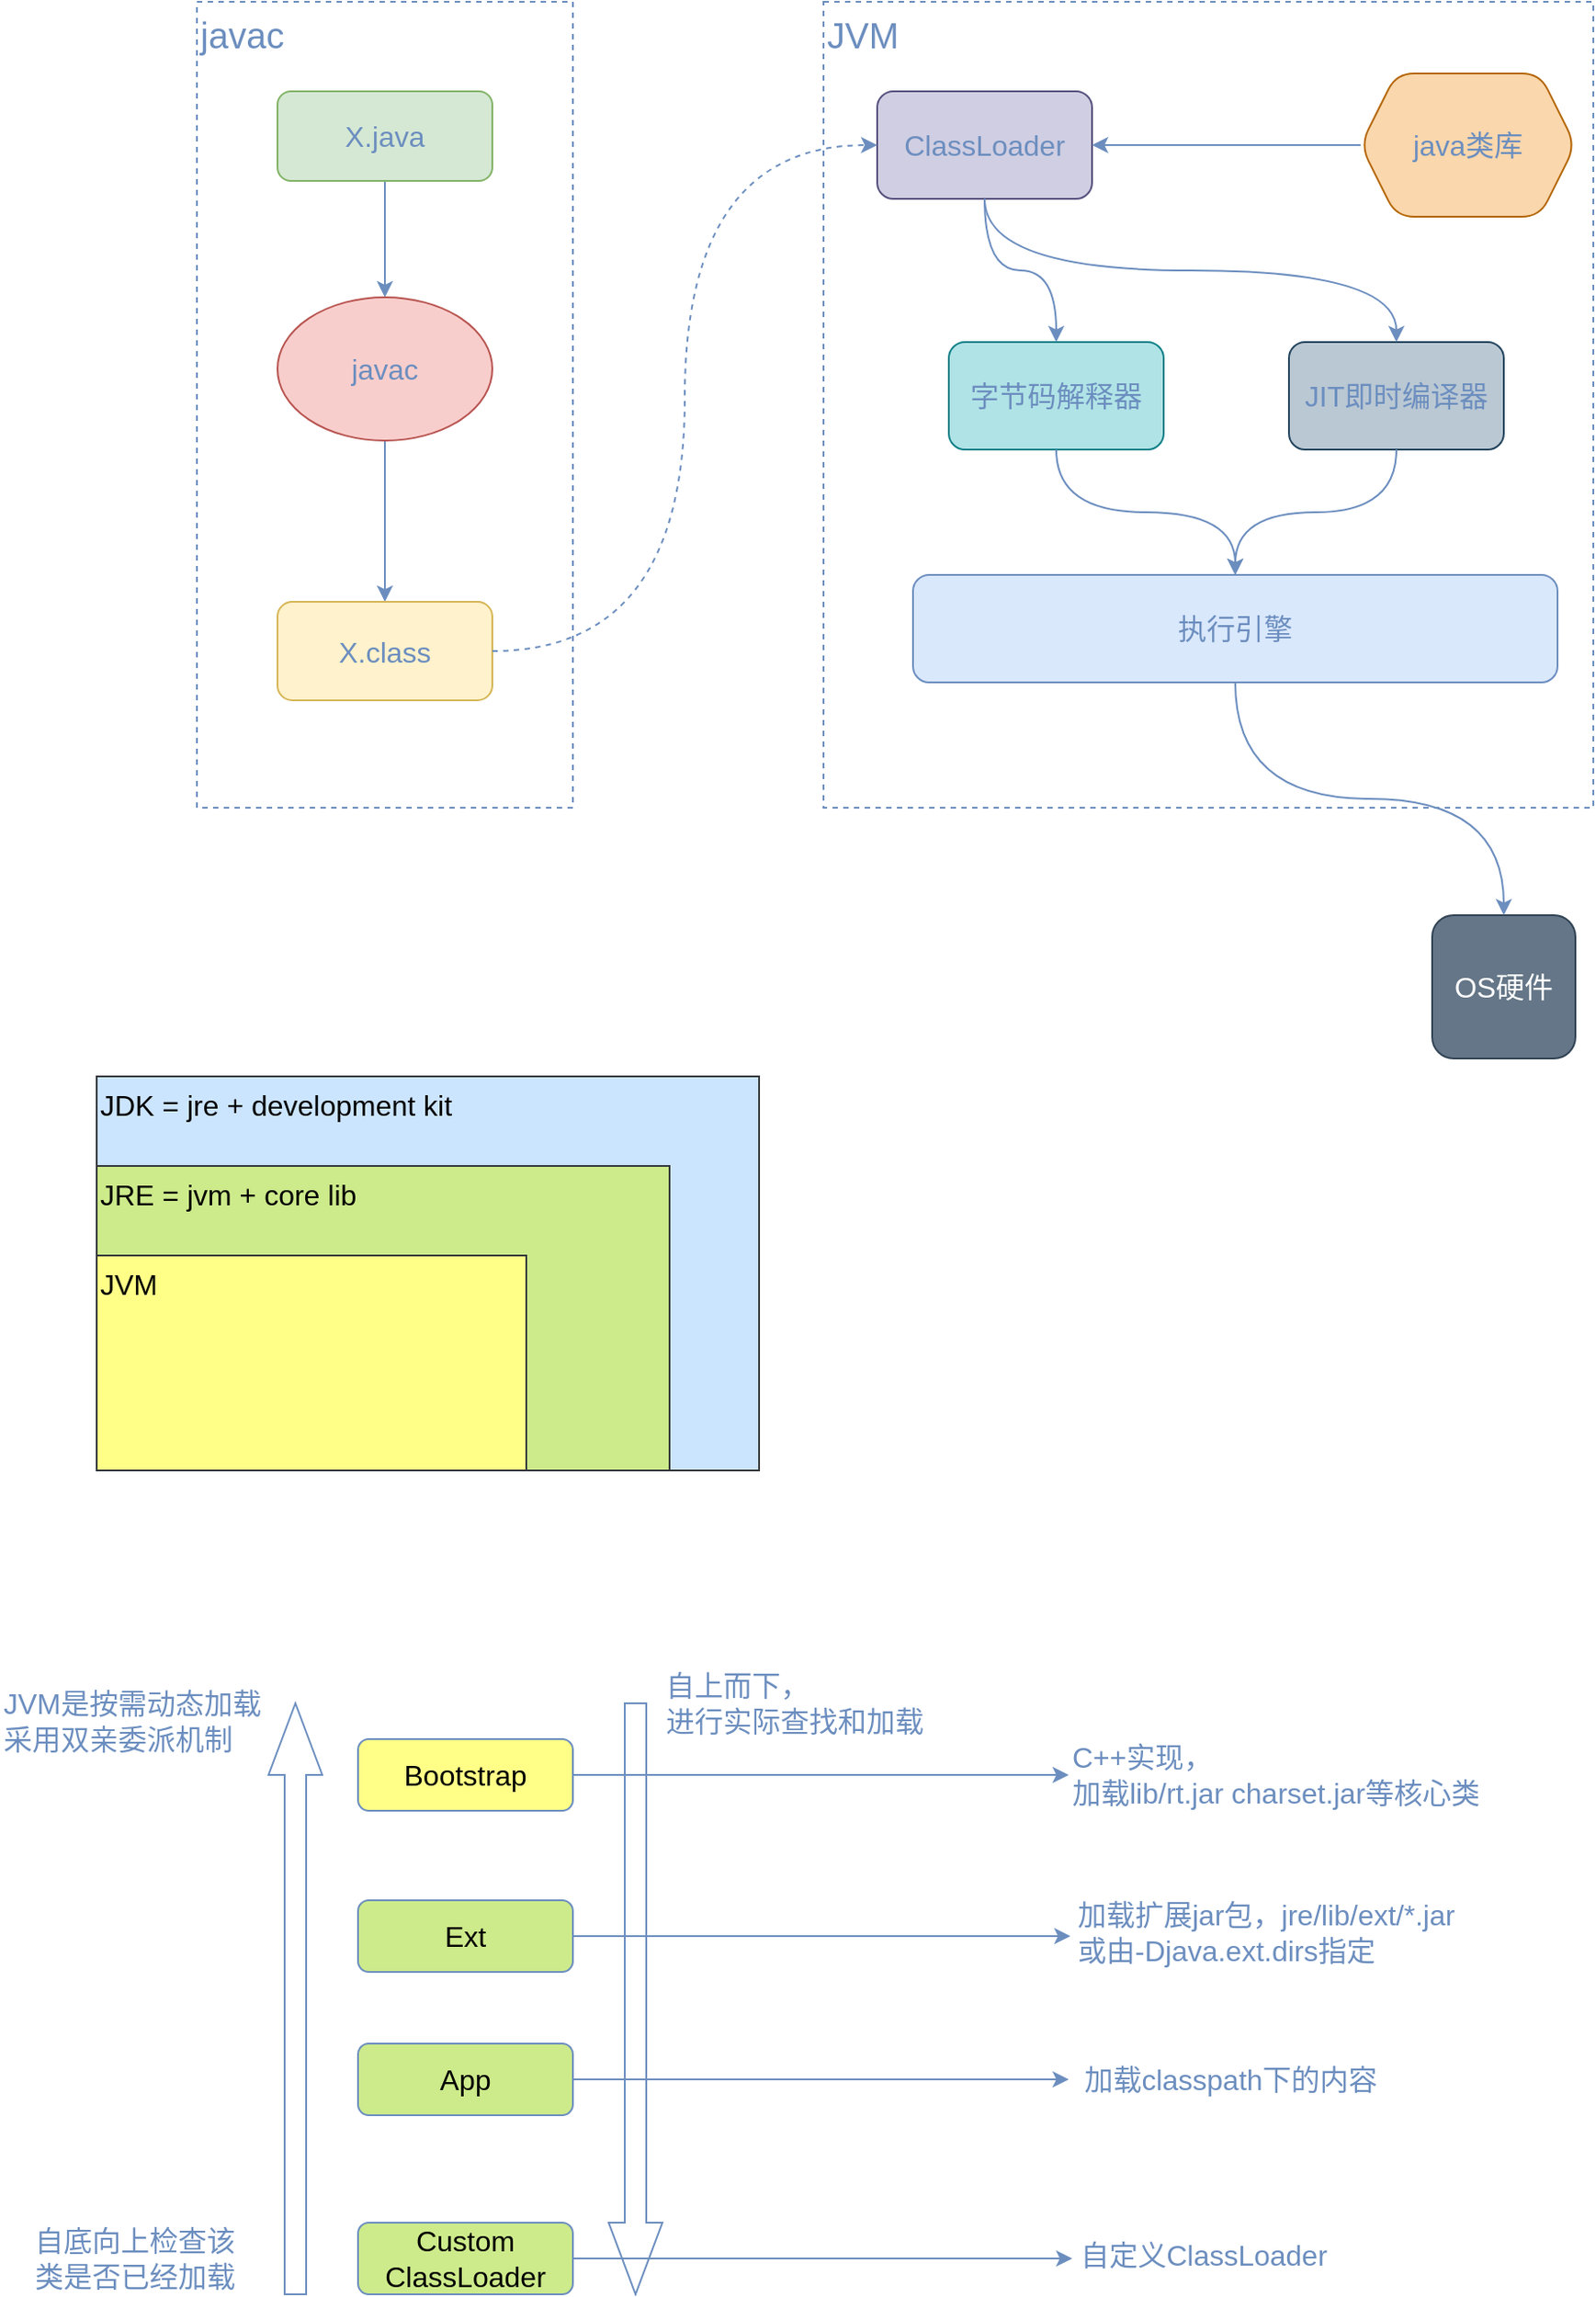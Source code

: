 <mxfile version="14.1.8" type="device"><diagram id="YxIqq3QNfJG72951-beq" name="第 1 页"><mxGraphModel dx="2249" dy="823" grid="1" gridSize="10" guides="1" tooltips="1" connect="1" arrows="1" fold="1" page="1" pageScale="1" pageWidth="827" pageHeight="1169" math="0" shadow="0"><root><mxCell id="0"/><mxCell id="1" parent="0"/><mxCell id="mfcKqJSpaAtAY9PZueGf-1" value="javac" style="rounded=0;whiteSpace=wrap;html=1;fillColor=none;strokeColor=#6C8EBF;dashed=1;align=left;verticalAlign=top;fontSize=20;fontColor=#6C8EBF;" vertex="1" parent="1"><mxGeometry x="100" y="80" width="210" height="450" as="geometry"/></mxCell><mxCell id="mfcKqJSpaAtAY9PZueGf-4" value="" style="edgeStyle=orthogonalEdgeStyle;rounded=0;orthogonalLoop=1;jettySize=auto;html=1;fontSize=16;strokeColor=#6C8EBF;fontColor=#6C8EBF;" edge="1" parent="1" source="mfcKqJSpaAtAY9PZueGf-2" target="mfcKqJSpaAtAY9PZueGf-3"><mxGeometry relative="1" as="geometry"/></mxCell><mxCell id="mfcKqJSpaAtAY9PZueGf-2" value="X.java" style="rounded=1;whiteSpace=wrap;html=1;strokeColor=#82b366;fillColor=#d5e8d4;fontSize=16;align=center;fontColor=#6C8EBF;" vertex="1" parent="1"><mxGeometry x="145" y="130" width="120" height="50" as="geometry"/></mxCell><mxCell id="mfcKqJSpaAtAY9PZueGf-6" value="" style="edgeStyle=orthogonalEdgeStyle;rounded=0;orthogonalLoop=1;jettySize=auto;html=1;fontSize=16;strokeColor=#6C8EBF;fontColor=#6C8EBF;" edge="1" parent="1" source="mfcKqJSpaAtAY9PZueGf-3" target="mfcKqJSpaAtAY9PZueGf-5"><mxGeometry relative="1" as="geometry"/></mxCell><mxCell id="mfcKqJSpaAtAY9PZueGf-3" value="javac" style="ellipse;whiteSpace=wrap;html=1;rounded=1;fontSize=16;strokeColor=#b85450;fillColor=#f8cecc;fontColor=#6C8EBF;" vertex="1" parent="1"><mxGeometry x="145" y="245" width="120" height="80" as="geometry"/></mxCell><mxCell id="mfcKqJSpaAtAY9PZueGf-5" value="X.class" style="whiteSpace=wrap;html=1;rounded=1;fontSize=16;strokeColor=#d6b656;fillColor=#fff2cc;fontColor=#6C8EBF;" vertex="1" parent="1"><mxGeometry x="145" y="415" width="120" height="55" as="geometry"/></mxCell><mxCell id="mfcKqJSpaAtAY9PZueGf-8" value="JVM" style="rounded=0;whiteSpace=wrap;html=1;fillColor=none;strokeColor=#6C8EBF;dashed=1;align=left;verticalAlign=top;fontSize=20;fontColor=#6C8EBF;" vertex="1" parent="1"><mxGeometry x="450" y="80" width="430" height="450" as="geometry"/></mxCell><mxCell id="mfcKqJSpaAtAY9PZueGf-10" value="ClassLoader" style="rounded=1;whiteSpace=wrap;html=1;strokeColor=#56517e;fillColor=#d0cee2;fontSize=16;align=center;fontColor=#6C8EBF;" vertex="1" parent="1"><mxGeometry x="480" y="130" width="120" height="60" as="geometry"/></mxCell><mxCell id="mfcKqJSpaAtAY9PZueGf-11" value="" style="endArrow=classic;html=1;fontSize=16;entryX=0;entryY=0.5;entryDx=0;entryDy=0;edgeStyle=orthogonalEdgeStyle;curved=1;dashed=1;strokeColor=#6C8EBF;fontColor=#6C8EBF;" edge="1" parent="1" source="mfcKqJSpaAtAY9PZueGf-5" target="mfcKqJSpaAtAY9PZueGf-10"><mxGeometry width="50" height="50" relative="1" as="geometry"><mxPoint x="560" y="450" as="sourcePoint"/><mxPoint x="610" y="400" as="targetPoint"/></mxGeometry></mxCell><mxCell id="mfcKqJSpaAtAY9PZueGf-12" value="java类库" style="shape=hexagon;perimeter=hexagonPerimeter2;whiteSpace=wrap;html=1;fixedSize=1;strokeColor=#b46504;fillColor=#fad7ac;fontSize=16;align=center;fontColor=#6C8EBF;rounded=1;" vertex="1" parent="1"><mxGeometry x="750" y="120" width="120" height="80" as="geometry"/></mxCell><mxCell id="mfcKqJSpaAtAY9PZueGf-13" value="" style="endArrow=classic;html=1;strokeColor=#6C8EBF;fontSize=16;entryX=1;entryY=0.5;entryDx=0;entryDy=0;fontColor=#6C8EBF;edgeStyle=orthogonalEdgeStyle;curved=1;" edge="1" parent="1" source="mfcKqJSpaAtAY9PZueGf-12" target="mfcKqJSpaAtAY9PZueGf-10"><mxGeometry width="50" height="50" relative="1" as="geometry"><mxPoint x="680" y="280" as="sourcePoint"/><mxPoint x="730" y="230" as="targetPoint"/></mxGeometry></mxCell><mxCell id="mfcKqJSpaAtAY9PZueGf-14" value="字节码解释器" style="rounded=1;whiteSpace=wrap;html=1;strokeColor=#0e8088;fillColor=#b0e3e6;fontSize=16;align=center;fontColor=#6C8EBF;" vertex="1" parent="1"><mxGeometry x="520" y="270" width="120" height="60" as="geometry"/></mxCell><mxCell id="mfcKqJSpaAtAY9PZueGf-15" value="JIT即时编译器" style="rounded=1;whiteSpace=wrap;html=1;strokeColor=#23445d;fillColor=#bac8d3;fontSize=16;align=center;fontColor=#6C8EBF;" vertex="1" parent="1"><mxGeometry x="710" y="270" width="120" height="60" as="geometry"/></mxCell><mxCell id="mfcKqJSpaAtAY9PZueGf-16" value="" style="endArrow=classic;html=1;strokeColor=#6C8EBF;fontSize=16;exitX=0.5;exitY=1;exitDx=0;exitDy=0;fontColor=#6C8EBF;edgeStyle=orthogonalEdgeStyle;curved=1;" edge="1" parent="1" source="mfcKqJSpaAtAY9PZueGf-10" target="mfcKqJSpaAtAY9PZueGf-14"><mxGeometry width="50" height="50" relative="1" as="geometry"><mxPoint x="490" y="450" as="sourcePoint"/><mxPoint x="540" y="400" as="targetPoint"/></mxGeometry></mxCell><mxCell id="mfcKqJSpaAtAY9PZueGf-17" value="" style="endArrow=classic;html=1;strokeColor=#6C8EBF;fontSize=16;exitX=0.5;exitY=1;exitDx=0;exitDy=0;entryX=0.5;entryY=0;entryDx=0;entryDy=0;fontColor=#6C8EBF;edgeStyle=orthogonalEdgeStyle;curved=1;" edge="1" parent="1" source="mfcKqJSpaAtAY9PZueGf-10" target="mfcKqJSpaAtAY9PZueGf-15"><mxGeometry width="50" height="50" relative="1" as="geometry"><mxPoint x="550" y="200" as="sourcePoint"/><mxPoint x="579.091" y="280" as="targetPoint"/></mxGeometry></mxCell><mxCell id="mfcKqJSpaAtAY9PZueGf-18" value="执行引擎" style="rounded=1;whiteSpace=wrap;html=1;strokeColor=#6c8ebf;fillColor=#dae8fc;fontSize=16;align=center;fontColor=#6C8EBF;" vertex="1" parent="1"><mxGeometry x="500" y="400" width="360" height="60" as="geometry"/></mxCell><mxCell id="mfcKqJSpaAtAY9PZueGf-19" value="" style="endArrow=classic;html=1;strokeColor=#6C8EBF;fontSize=16;exitX=0.5;exitY=1;exitDx=0;exitDy=0;fontColor=#6C8EBF;entryX=0.5;entryY=0;entryDx=0;entryDy=0;edgeStyle=orthogonalEdgeStyle;curved=1;" edge="1" parent="1" source="mfcKqJSpaAtAY9PZueGf-14" target="mfcKqJSpaAtAY9PZueGf-18"><mxGeometry width="50" height="50" relative="1" as="geometry"><mxPoint x="550" y="200" as="sourcePoint"/><mxPoint x="579.091" y="280" as="targetPoint"/></mxGeometry></mxCell><mxCell id="mfcKqJSpaAtAY9PZueGf-20" value="" style="endArrow=classic;html=1;strokeColor=#6C8EBF;fontSize=16;exitX=0.5;exitY=1;exitDx=0;exitDy=0;fontColor=#6C8EBF;entryX=0.5;entryY=0;entryDx=0;entryDy=0;edgeStyle=orthogonalEdgeStyle;curved=1;" edge="1" parent="1" source="mfcKqJSpaAtAY9PZueGf-15" target="mfcKqJSpaAtAY9PZueGf-18"><mxGeometry width="50" height="50" relative="1" as="geometry"><mxPoint x="590" y="340" as="sourcePoint"/><mxPoint x="690" y="410" as="targetPoint"/></mxGeometry></mxCell><mxCell id="mfcKqJSpaAtAY9PZueGf-21" value="OS硬件" style="whiteSpace=wrap;html=1;aspect=fixed;strokeColor=#314354;fillColor=#647687;fontSize=16;fontColor=#ffffff;align=center;rounded=1;" vertex="1" parent="1"><mxGeometry x="790" y="590" width="80" height="80" as="geometry"/></mxCell><mxCell id="mfcKqJSpaAtAY9PZueGf-22" value="" style="endArrow=classic;html=1;strokeColor=#6C8EBF;fontSize=16;fontColor=#6C8EBF;entryX=0.5;entryY=0;entryDx=0;entryDy=0;edgeStyle=orthogonalEdgeStyle;curved=1;" edge="1" parent="1" source="mfcKqJSpaAtAY9PZueGf-18" target="mfcKqJSpaAtAY9PZueGf-21"><mxGeometry width="50" height="50" relative="1" as="geometry"><mxPoint x="780" y="340" as="sourcePoint"/><mxPoint x="690" y="410" as="targetPoint"/></mxGeometry></mxCell><mxCell id="mfcKqJSpaAtAY9PZueGf-23" value="JDK = jre + development kit" style="rounded=0;whiteSpace=wrap;html=1;strokeColor=#36393d;fillColor=#cce5ff;fontSize=16;align=left;verticalAlign=top;" vertex="1" parent="1"><mxGeometry x="44" y="680" width="370" height="220" as="geometry"/></mxCell><mxCell id="mfcKqJSpaAtAY9PZueGf-24" value="JRE = jvm + core lib" style="rounded=0;whiteSpace=wrap;html=1;strokeColor=#36393d;fillColor=#cdeb8b;fontSize=16;align=left;verticalAlign=top;" vertex="1" parent="1"><mxGeometry x="44" y="730" width="320" height="170" as="geometry"/></mxCell><mxCell id="mfcKqJSpaAtAY9PZueGf-25" value="JVM" style="rounded=0;whiteSpace=wrap;html=1;strokeColor=#36393d;fillColor=#ffff88;fontSize=16;align=left;verticalAlign=top;" vertex="1" parent="1"><mxGeometry x="44" y="780" width="240" height="120" as="geometry"/></mxCell><mxCell id="mfcKqJSpaAtAY9PZueGf-41" value="" style="edgeStyle=orthogonalEdgeStyle;curved=1;rounded=0;orthogonalLoop=1;jettySize=auto;html=1;strokeColor=#6C8EBF;fontSize=16;fontColor=#6C8EBF;" edge="1" parent="1" source="mfcKqJSpaAtAY9PZueGf-30" target="mfcKqJSpaAtAY9PZueGf-42"><mxGeometry relative="1" as="geometry"><mxPoint x="600" y="1070" as="targetPoint"/></mxGeometry></mxCell><mxCell id="mfcKqJSpaAtAY9PZueGf-30" value="Bootstrap" style="rounded=1;whiteSpace=wrap;html=1;fillColor=#ffff88;fontSize=16;align=center;strokeColor=#6C8EBF;" vertex="1" parent="1"><mxGeometry x="190" y="1050" width="120" height="40" as="geometry"/></mxCell><mxCell id="mfcKqJSpaAtAY9PZueGf-43" value="" style="edgeStyle=orthogonalEdgeStyle;curved=1;rounded=0;orthogonalLoop=1;jettySize=auto;html=1;strokeColor=#6C8EBF;fontSize=16;fontColor=#6C8EBF;entryX=-0.009;entryY=0.55;entryDx=0;entryDy=0;entryPerimeter=0;" edge="1" parent="1" source="mfcKqJSpaAtAY9PZueGf-31" target="mfcKqJSpaAtAY9PZueGf-44"><mxGeometry relative="1" as="geometry"><mxPoint x="580" y="1160" as="targetPoint"/></mxGeometry></mxCell><mxCell id="mfcKqJSpaAtAY9PZueGf-31" value="Ext" style="rounded=1;whiteSpace=wrap;html=1;fillColor=#cdeb8b;fontSize=16;align=center;strokeColor=#6C8EBF;" vertex="1" parent="1"><mxGeometry x="190" y="1140" width="120" height="40" as="geometry"/></mxCell><mxCell id="mfcKqJSpaAtAY9PZueGf-46" value="" style="edgeStyle=orthogonalEdgeStyle;curved=1;rounded=0;orthogonalLoop=1;jettySize=auto;html=1;strokeColor=#6C8EBF;fontSize=16;fontColor=#6C8EBF;" edge="1" parent="1" source="mfcKqJSpaAtAY9PZueGf-32" target="mfcKqJSpaAtAY9PZueGf-47"><mxGeometry relative="1" as="geometry"><mxPoint x="580" y="1240" as="targetPoint"/></mxGeometry></mxCell><mxCell id="mfcKqJSpaAtAY9PZueGf-32" value="App" style="rounded=1;whiteSpace=wrap;html=1;fillColor=#cdeb8b;fontSize=16;align=center;strokeColor=#6C8EBF;" vertex="1" parent="1"><mxGeometry x="190" y="1220" width="120" height="40" as="geometry"/></mxCell><mxCell id="mfcKqJSpaAtAY9PZueGf-48" value="" style="edgeStyle=orthogonalEdgeStyle;curved=1;rounded=0;orthogonalLoop=1;jettySize=auto;html=1;strokeColor=#6C8EBF;fontSize=16;fontColor=#6C8EBF;entryX=0.013;entryY=0.6;entryDx=0;entryDy=0;entryPerimeter=0;" edge="1" parent="1" source="mfcKqJSpaAtAY9PZueGf-33" target="mfcKqJSpaAtAY9PZueGf-49"><mxGeometry relative="1" as="geometry"><mxPoint x="600" y="1340" as="targetPoint"/></mxGeometry></mxCell><mxCell id="mfcKqJSpaAtAY9PZueGf-33" value="Custom ClassLoader" style="rounded=1;whiteSpace=wrap;html=1;fillColor=#cdeb8b;fontSize=16;align=center;strokeColor=#6C8EBF;" vertex="1" parent="1"><mxGeometry x="190" y="1320" width="120" height="40" as="geometry"/></mxCell><mxCell id="mfcKqJSpaAtAY9PZueGf-36" value="" style="html=1;shadow=0;dashed=0;align=center;verticalAlign=middle;shape=mxgraph.arrows2.arrow;dy=0.6;dx=40;direction=north;notch=0;rounded=1;strokeColor=#6C8EBF;fillColor=none;fontSize=16;fontColor=#6C8EBF;" vertex="1" parent="1"><mxGeometry x="140" y="1030" width="30" height="330" as="geometry"/></mxCell><mxCell id="mfcKqJSpaAtAY9PZueGf-37" value="JVM是按需动态加载&lt;br&gt;采用双亲委派机制" style="text;html=1;align=left;verticalAlign=middle;resizable=0;points=[];autosize=1;fontSize=16;fontColor=#6C8EBF;" vertex="1" parent="1"><mxGeometry x="-10" y="1020" width="160" height="40" as="geometry"/></mxCell><mxCell id="mfcKqJSpaAtAY9PZueGf-38" value="自底向上检查该&lt;br&gt;类是否已经加载" style="text;html=1;align=center;verticalAlign=middle;resizable=0;points=[];autosize=1;fontSize=16;fontColor=#6C8EBF;" vertex="1" parent="1"><mxGeometry y="1320" width="130" height="40" as="geometry"/></mxCell><mxCell id="mfcKqJSpaAtAY9PZueGf-39" value="" style="html=1;shadow=0;dashed=0;align=center;verticalAlign=middle;shape=mxgraph.arrows2.arrow;dy=0.6;dx=40;direction=north;notch=0;rounded=1;strokeColor=#6C8EBF;fillColor=none;fontSize=16;fontColor=#6C8EBF;rotation=-180;" vertex="1" parent="1"><mxGeometry x="330" y="1030" width="30" height="330" as="geometry"/></mxCell><mxCell id="mfcKqJSpaAtAY9PZueGf-40" value="自上而下，&lt;br&gt;进行实际查找和加载" style="text;html=1;align=left;verticalAlign=middle;resizable=0;points=[];autosize=1;fontSize=16;fontColor=#6C8EBF;" vertex="1" parent="1"><mxGeometry x="360" y="1010" width="160" height="40" as="geometry"/></mxCell><mxCell id="mfcKqJSpaAtAY9PZueGf-42" value="C++实现，&lt;br&gt;加载lib/rt.jar charset.jar等核心类" style="text;html=1;align=left;verticalAlign=middle;resizable=0;points=[];autosize=1;fontSize=16;fontColor=#6C8EBF;" vertex="1" parent="1"><mxGeometry x="587" y="1050" width="240" height="40" as="geometry"/></mxCell><mxCell id="mfcKqJSpaAtAY9PZueGf-44" value="加载扩展jar包，jre/lib/ext/*.jar&lt;br&gt;或由-Djava.ext.dirs指定" style="text;html=1;align=left;verticalAlign=middle;resizable=0;points=[];autosize=1;fontSize=16;fontColor=#6C8EBF;" vertex="1" parent="1"><mxGeometry x="590" y="1138" width="230" height="40" as="geometry"/></mxCell><mxCell id="mfcKqJSpaAtAY9PZueGf-47" value="加载classpath下的内容" style="text;html=1;align=center;verticalAlign=middle;resizable=0;points=[];autosize=1;fontSize=16;fontColor=#6C8EBF;" vertex="1" parent="1"><mxGeometry x="587" y="1230" width="180" height="20" as="geometry"/></mxCell><mxCell id="mfcKqJSpaAtAY9PZueGf-49" value="自定义ClassLoader" style="text;html=1;align=center;verticalAlign=middle;resizable=0;points=[];autosize=1;fontSize=16;fontColor=#6C8EBF;" vertex="1" parent="1"><mxGeometry x="587" y="1328" width="150" height="20" as="geometry"/></mxCell></root></mxGraphModel></diagram></mxfile>